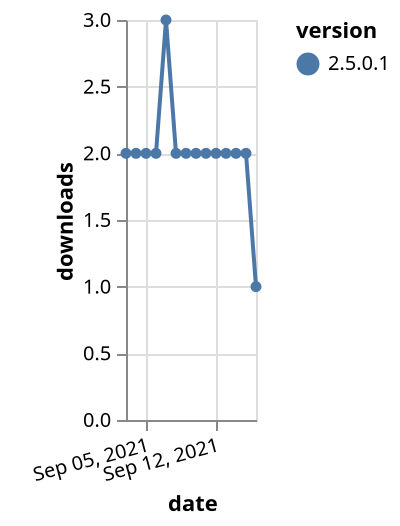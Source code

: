 {"$schema": "https://vega.github.io/schema/vega-lite/v5.json", "description": "A simple bar chart with embedded data.", "data": {"values": [{"date": "2021-09-03", "total": 555, "delta": 2, "version": "2.5.0.1"}, {"date": "2021-09-04", "total": 557, "delta": 2, "version": "2.5.0.1"}, {"date": "2021-09-05", "total": 559, "delta": 2, "version": "2.5.0.1"}, {"date": "2021-09-06", "total": 561, "delta": 2, "version": "2.5.0.1"}, {"date": "2021-09-07", "total": 564, "delta": 3, "version": "2.5.0.1"}, {"date": "2021-09-08", "total": 566, "delta": 2, "version": "2.5.0.1"}, {"date": "2021-09-09", "total": 568, "delta": 2, "version": "2.5.0.1"}, {"date": "2021-09-10", "total": 570, "delta": 2, "version": "2.5.0.1"}, {"date": "2021-09-11", "total": 572, "delta": 2, "version": "2.5.0.1"}, {"date": "2021-09-12", "total": 574, "delta": 2, "version": "2.5.0.1"}, {"date": "2021-09-13", "total": 576, "delta": 2, "version": "2.5.0.1"}, {"date": "2021-09-14", "total": 578, "delta": 2, "version": "2.5.0.1"}, {"date": "2021-09-15", "total": 580, "delta": 2, "version": "2.5.0.1"}, {"date": "2021-09-16", "total": 581, "delta": 1, "version": "2.5.0.1"}]}, "width": "container", "mark": {"type": "line", "point": {"filled": true}}, "encoding": {"x": {"field": "date", "type": "temporal", "timeUnit": "yearmonthdate", "title": "date", "axis": {"labelAngle": -15}}, "y": {"field": "delta", "type": "quantitative", "title": "downloads"}, "color": {"field": "version", "type": "nominal"}, "tooltip": {"field": "delta"}}}